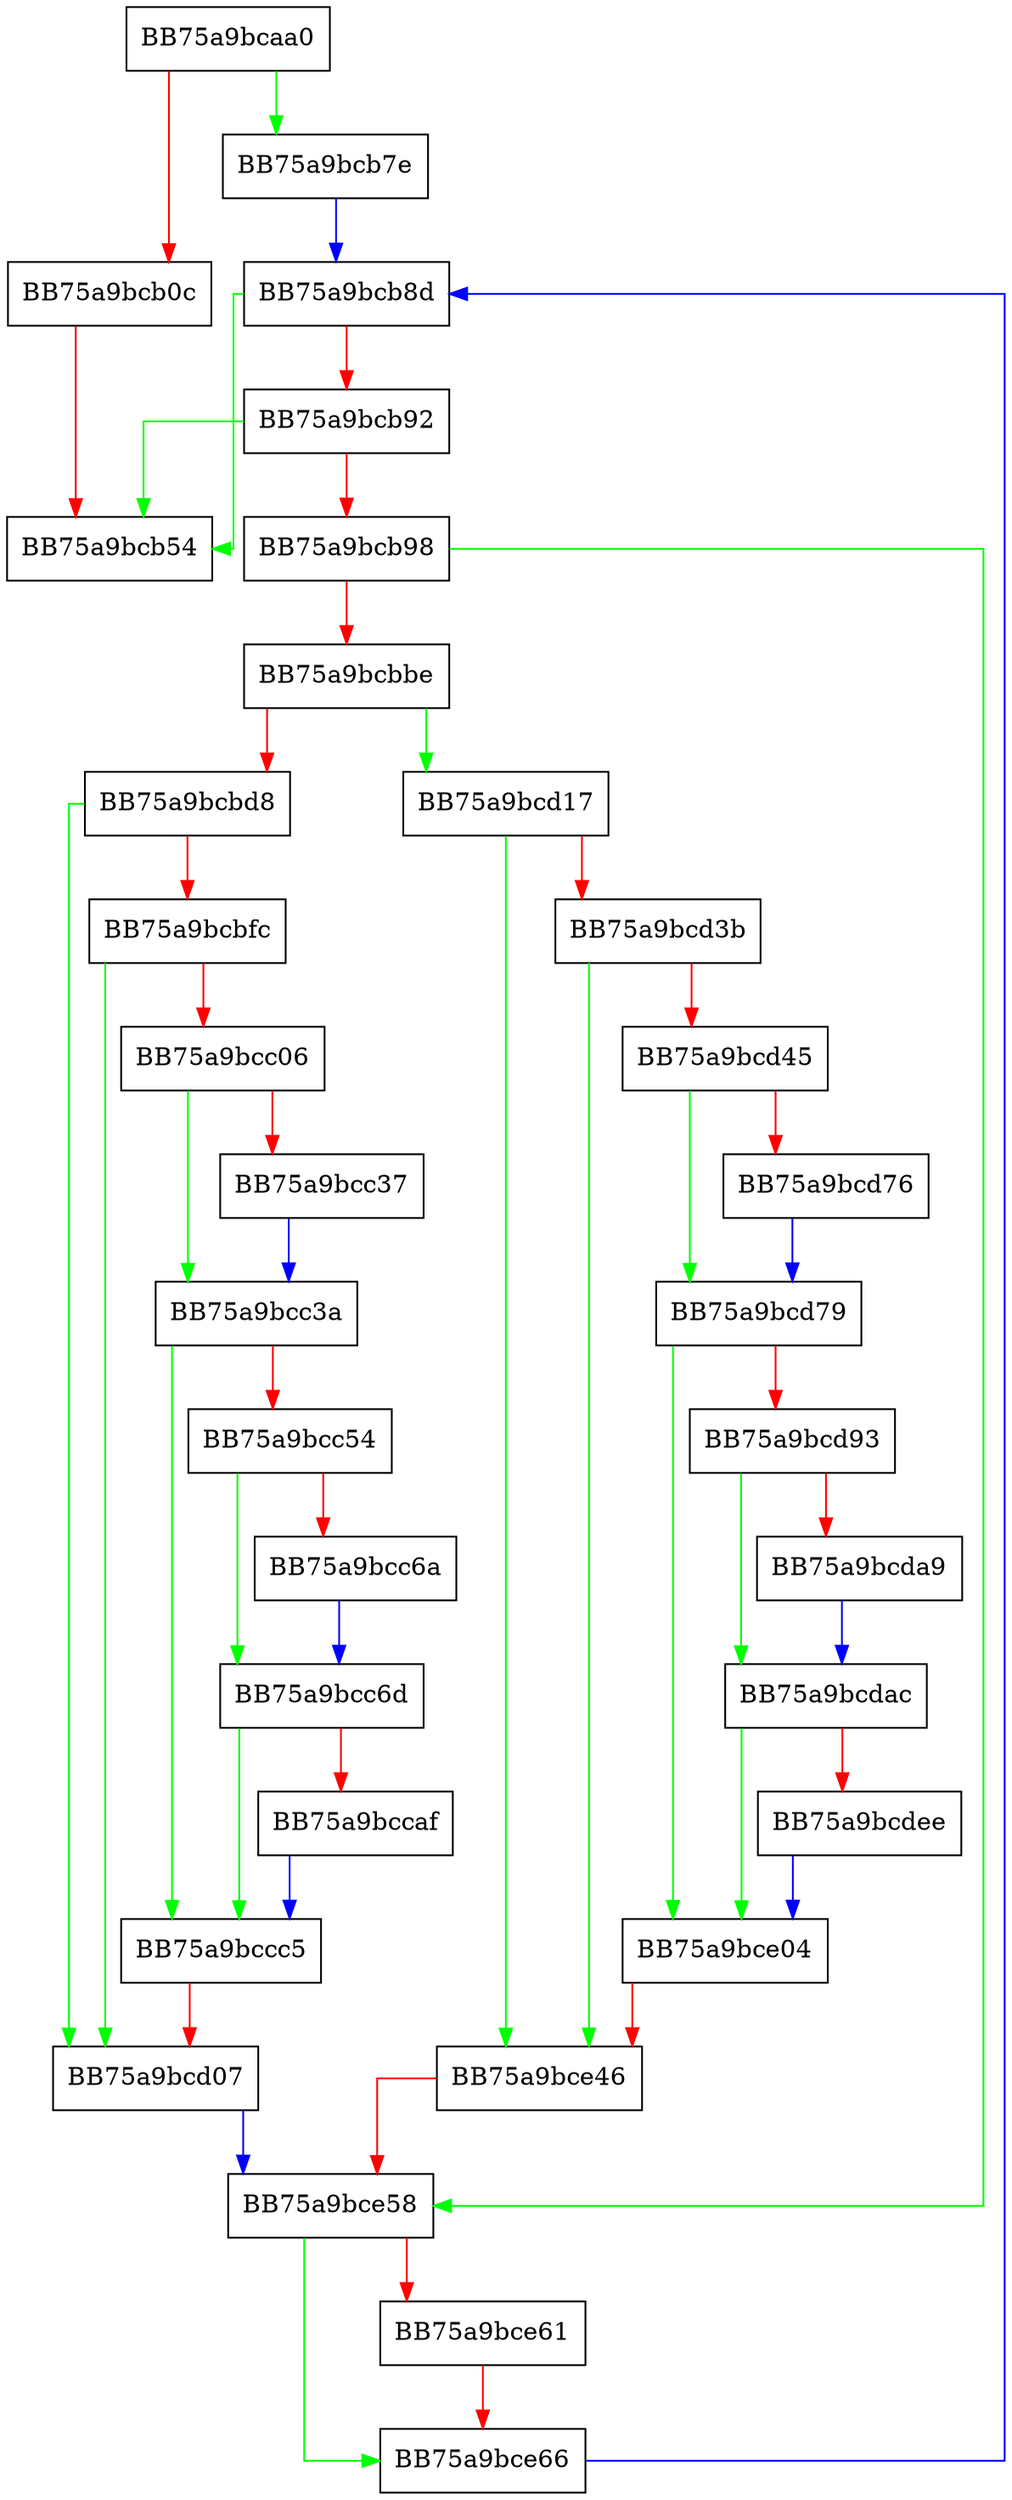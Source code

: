 digraph push_configs {
  node [shape="box"];
  graph [splines=ortho];
  BB75a9bcaa0 -> BB75a9bcb7e [color="green"];
  BB75a9bcaa0 -> BB75a9bcb0c [color="red"];
  BB75a9bcb0c -> BB75a9bcb54 [color="red"];
  BB75a9bcb7e -> BB75a9bcb8d [color="blue"];
  BB75a9bcb8d -> BB75a9bcb54 [color="green"];
  BB75a9bcb8d -> BB75a9bcb92 [color="red"];
  BB75a9bcb92 -> BB75a9bcb54 [color="green"];
  BB75a9bcb92 -> BB75a9bcb98 [color="red"];
  BB75a9bcb98 -> BB75a9bce58 [color="green"];
  BB75a9bcb98 -> BB75a9bcbbe [color="red"];
  BB75a9bcbbe -> BB75a9bcd17 [color="green"];
  BB75a9bcbbe -> BB75a9bcbd8 [color="red"];
  BB75a9bcbd8 -> BB75a9bcd07 [color="green"];
  BB75a9bcbd8 -> BB75a9bcbfc [color="red"];
  BB75a9bcbfc -> BB75a9bcd07 [color="green"];
  BB75a9bcbfc -> BB75a9bcc06 [color="red"];
  BB75a9bcc06 -> BB75a9bcc3a [color="green"];
  BB75a9bcc06 -> BB75a9bcc37 [color="red"];
  BB75a9bcc37 -> BB75a9bcc3a [color="blue"];
  BB75a9bcc3a -> BB75a9bccc5 [color="green"];
  BB75a9bcc3a -> BB75a9bcc54 [color="red"];
  BB75a9bcc54 -> BB75a9bcc6d [color="green"];
  BB75a9bcc54 -> BB75a9bcc6a [color="red"];
  BB75a9bcc6a -> BB75a9bcc6d [color="blue"];
  BB75a9bcc6d -> BB75a9bccc5 [color="green"];
  BB75a9bcc6d -> BB75a9bccaf [color="red"];
  BB75a9bccaf -> BB75a9bccc5 [color="blue"];
  BB75a9bccc5 -> BB75a9bcd07 [color="red"];
  BB75a9bcd07 -> BB75a9bce58 [color="blue"];
  BB75a9bcd17 -> BB75a9bce46 [color="green"];
  BB75a9bcd17 -> BB75a9bcd3b [color="red"];
  BB75a9bcd3b -> BB75a9bce46 [color="green"];
  BB75a9bcd3b -> BB75a9bcd45 [color="red"];
  BB75a9bcd45 -> BB75a9bcd79 [color="green"];
  BB75a9bcd45 -> BB75a9bcd76 [color="red"];
  BB75a9bcd76 -> BB75a9bcd79 [color="blue"];
  BB75a9bcd79 -> BB75a9bce04 [color="green"];
  BB75a9bcd79 -> BB75a9bcd93 [color="red"];
  BB75a9bcd93 -> BB75a9bcdac [color="green"];
  BB75a9bcd93 -> BB75a9bcda9 [color="red"];
  BB75a9bcda9 -> BB75a9bcdac [color="blue"];
  BB75a9bcdac -> BB75a9bce04 [color="green"];
  BB75a9bcdac -> BB75a9bcdee [color="red"];
  BB75a9bcdee -> BB75a9bce04 [color="blue"];
  BB75a9bce04 -> BB75a9bce46 [color="red"];
  BB75a9bce46 -> BB75a9bce58 [color="red"];
  BB75a9bce58 -> BB75a9bce66 [color="green"];
  BB75a9bce58 -> BB75a9bce61 [color="red"];
  BB75a9bce61 -> BB75a9bce66 [color="red"];
  BB75a9bce66 -> BB75a9bcb8d [color="blue"];
}